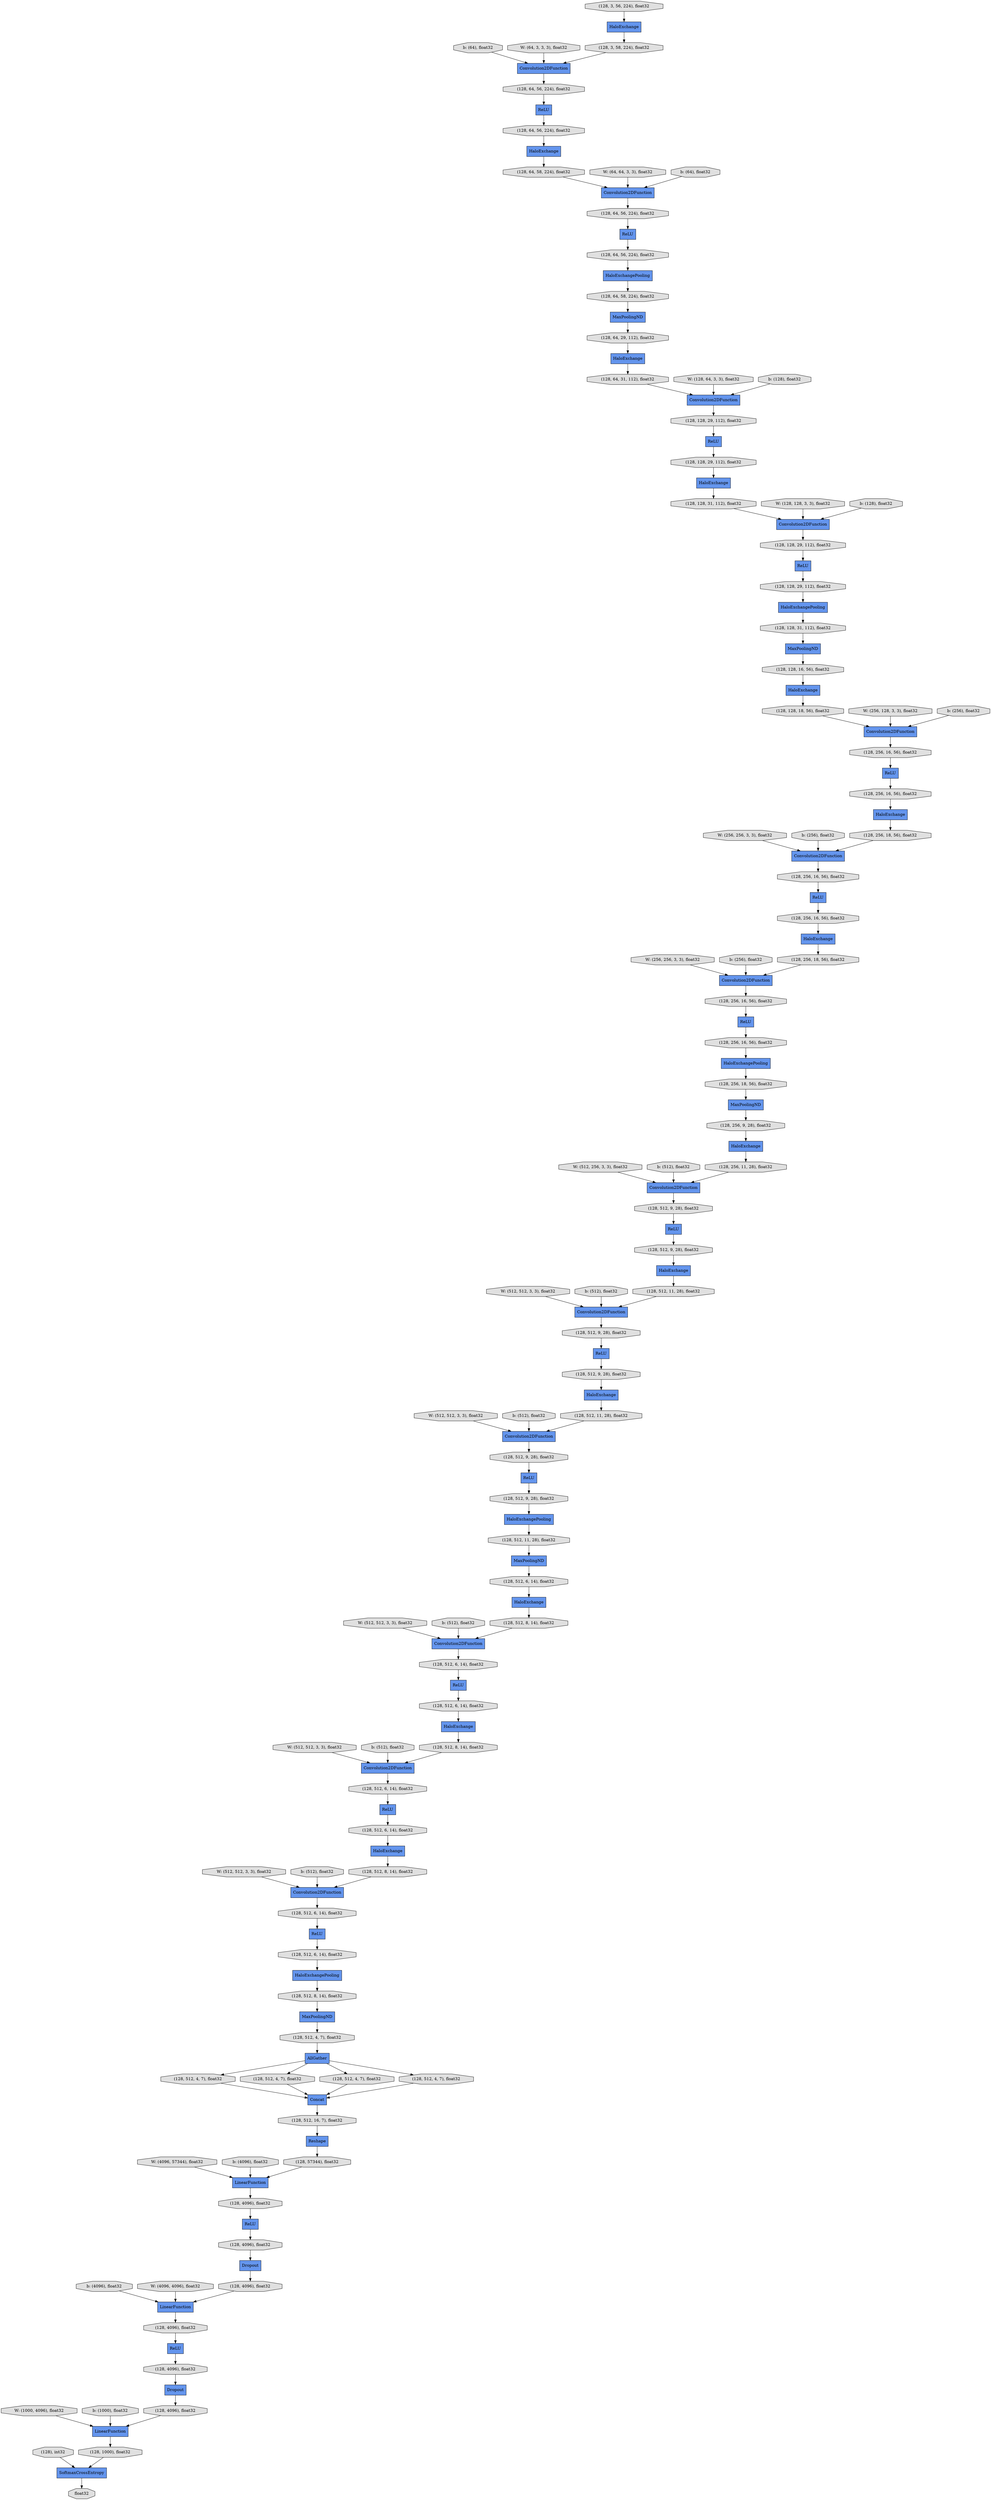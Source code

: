digraph graphname{rankdir=TB;47389943128144 [label="HaloExchange",shape="record",fillcolor="#6495ED",style="filled"];47389991526480 [label="(128, 64, 56, 224), float32",shape="octagon",fillcolor="#E0E0E0",style="filled"];47389991485584 [label="(128, 512, 6, 14), float32",shape="octagon",fillcolor="#E0E0E0",style="filled"];47389943128208 [label="Convolution2DFunction",shape="record",fillcolor="#6495ED",style="filled"];47389991526544 [label="Convolution2DFunction",shape="record",fillcolor="#6495ED",style="filled"];47387797979280 [label="b: (64), float32",shape="octagon",fillcolor="#E0E0E0",style="filled"];47389991485648 [label="(128, 256, 18, 56), float32",shape="octagon",fillcolor="#E0E0E0",style="filled"];47389943128272 [label="Convolution2DFunction",shape="record",fillcolor="#6495ED",style="filled"];47389991526608 [label="(128, 64, 29, 112), float32",shape="octagon",fillcolor="#E0E0E0",style="filled"];47389991485712 [label="(128, 512, 9, 28), float32",shape="octagon",fillcolor="#E0E0E0",style="filled"];47387791106320 [label="W: (64, 3, 3, 3), float32",shape="octagon",fillcolor="#E0E0E0",style="filled"];47389943128400 [label="ReLU",shape="record",fillcolor="#6495ED",style="filled"];47389991526736 [label="(128, 64, 56, 224), float32",shape="octagon",fillcolor="#E0E0E0",style="filled"];47389991526800 [label="HaloExchangePooling",shape="record",fillcolor="#6495ED",style="filled"];47389939286480 [label="MaxPoolingND",shape="record",fillcolor="#6495ED",style="filled"];47389991485968 [label="HaloExchange",shape="record",fillcolor="#6495ED",style="filled"];47389943128592 [label="(128, 128, 29, 112), float32",shape="octagon",fillcolor="#E0E0E0",style="filled"];47389992092304 [label="AllGather",shape="record",fillcolor="#6495ED",style="filled"];47389991486096 [label="(128, 256, 11, 28), float32",shape="octagon",fillcolor="#E0E0E0",style="filled"];47389992092368 [label="(128, 512, 6, 14), float32",shape="octagon",fillcolor="#E0E0E0",style="filled"];47389943128784 [label="(128, 128, 16, 56), float32",shape="octagon",fillcolor="#E0E0E0",style="filled"];47389992092432 [label="Concat",shape="record",fillcolor="#6495ED",style="filled"];47389943128848 [label="Convolution2DFunction",shape="record",fillcolor="#6495ED",style="filled"];47389991527184 [label="(128, 64, 58, 224), float32",shape="octagon",fillcolor="#E0E0E0",style="filled"];47389991486288 [label="(128, 512, 11, 28), float32",shape="octagon",fillcolor="#E0E0E0",style="filled"];47389943128912 [label="HaloExchangePooling",shape="record",fillcolor="#6495ED",style="filled"];47389991527248 [label="HaloExchange",shape="record",fillcolor="#6495ED",style="filled"];47389991486352 [label="MaxPoolingND",shape="record",fillcolor="#6495ED",style="filled"];47389943128976 [label="(128, 128, 29, 112), float32",shape="octagon",fillcolor="#E0E0E0",style="filled"];47388046173136 [label="Reshape",shape="record",fillcolor="#6495ED",style="filled"];47389991527376 [label="ReLU",shape="record",fillcolor="#6495ED",style="filled"];47388046173200 [label="Convolution2DFunction",shape="record",fillcolor="#6495ED",style="filled"];47389991486544 [label="HaloExchange",shape="record",fillcolor="#6495ED",style="filled"];47389943129168 [label="(128, 128, 18, 56), float32",shape="octagon",fillcolor="#E0E0E0",style="filled"];47389991527568 [label="(128, 64, 56, 224), float32",shape="octagon",fillcolor="#E0E0E0",style="filled"];47389943129296 [label="(128, 256, 18, 56), float32",shape="octagon",fillcolor="#E0E0E0",style="filled"];47389992092944 [label="(128, 512, 6, 14), float32",shape="octagon",fillcolor="#E0E0E0",style="filled"];47389991486736 [label="HaloExchangePooling",shape="record",fillcolor="#6495ED",style="filled"];47389943129360 [label="HaloExchange",shape="record",fillcolor="#6495ED",style="filled"];47389991527696 [label="Convolution2DFunction",shape="record",fillcolor="#6495ED",style="filled"];47389992093008 [label="(128, 512, 4, 7), float32",shape="octagon",fillcolor="#E0E0E0",style="filled"];47389943129424 [label="(128, 256, 16, 56), float32",shape="octagon",fillcolor="#E0E0E0",style="filled"];47389991486864 [label="(128, 512, 9, 28), float32",shape="octagon",fillcolor="#E0E0E0",style="filled"];47389943129488 [label="ReLU",shape="record",fillcolor="#6495ED",style="filled"];47389991527824 [label="ReLU",shape="record",fillcolor="#6495ED",style="filled"];47389992093136 [label="(128, 512, 8, 14), float32",shape="octagon",fillcolor="#E0E0E0",style="filled"];47389991486928 [label="(128, 512, 9, 28), float32",shape="octagon",fillcolor="#E0E0E0",style="filled"];47389991527888 [label="(128, 3, 58, 224), float32",shape="octagon",fillcolor="#E0E0E0",style="filled"];47389943129680 [label="(128, 128, 31, 112), float32",shape="octagon",fillcolor="#E0E0E0",style="filled"];47389991528080 [label="(128, 64, 58, 224), float32",shape="octagon",fillcolor="#E0E0E0",style="filled"];47389992093392 [label="(128, 512, 6, 14), float32",shape="octagon",fillcolor="#E0E0E0",style="filled"];47388046173904 [label="HaloExchange",shape="record",fillcolor="#6495ED",style="filled"];47389943129872 [label="(128, 64, 31, 112), float32",shape="octagon",fillcolor="#E0E0E0",style="filled"];47389991487312 [label="ReLU",shape="record",fillcolor="#6495ED",style="filled"];47389943129936 [label="HaloExchange",shape="record",fillcolor="#6495ED",style="filled"];47388046174032 [label="HaloExchange",shape="record",fillcolor="#6495ED",style="filled"];47389991528272 [label="(128, 64, 56, 224), float32",shape="octagon",fillcolor="#E0E0E0",style="filled"];47389943105424 [label="(128, 512, 6, 14), float32",shape="octagon",fillcolor="#E0E0E0",style="filled"];47389943130000 [label="ReLU",shape="record",fillcolor="#6495ED",style="filled"];47389991487440 [label="(128, 512, 11, 28), float32",shape="octagon",fillcolor="#E0E0E0",style="filled"];47389943130064 [label="ReLU",shape="record",fillcolor="#6495ED",style="filled"];47389991487504 [label="(128, 256, 9, 28), float32",shape="octagon",fillcolor="#E0E0E0",style="filled"];47389943130128 [label="(128, 256, 16, 56), float32",shape="octagon",fillcolor="#E0E0E0",style="filled"];47389991528464 [label="MaxPoolingND",shape="record",fillcolor="#6495ED",style="filled"];47389943105744 [label="Convolution2DFunction",shape="record",fillcolor="#6495ED",style="filled"];47389943130320 [label="MaxPoolingND",shape="record",fillcolor="#6495ED",style="filled"];47389991487824 [label="ReLU",shape="record",fillcolor="#6495ED",style="filled"];47389943130448 [label="(128, 128, 29, 112), float32",shape="octagon",fillcolor="#E0E0E0",style="filled"];47389992094096 [label="MaxPoolingND",shape="record",fillcolor="#6495ED",style="filled"];47389943105936 [label="(128, 512, 8, 14), float32",shape="octagon",fillcolor="#E0E0E0",style="filled"];47389991528848 [label="HaloExchange",shape="record",fillcolor="#6495ED",style="filled"];47389943130512 [label="(128, 128, 31, 112), float32",shape="octagon",fillcolor="#E0E0E0",style="filled"];47389992094160 [label="(128, 512, 6, 14), float32",shape="octagon",fillcolor="#E0E0E0",style="filled"];47389991487952 [label="HaloExchange",shape="record",fillcolor="#6495ED",style="filled"];47389991488016 [label="(128, 256, 16, 56), float32",shape="octagon",fillcolor="#E0E0E0",style="filled"];47389943130640 [label="Convolution2DFunction",shape="record",fillcolor="#6495ED",style="filled"];47389943130704 [label="ReLU",shape="record",fillcolor="#6495ED",style="filled"];47389992094352 [label="ReLU",shape="record",fillcolor="#6495ED",style="filled"];47389991488272 [label="Convolution2DFunction",shape="record",fillcolor="#6495ED",style="filled"];47389943130896 [label="(128, 256, 16, 56), float32",shape="octagon",fillcolor="#E0E0E0",style="filled"];47389991488400 [label="(128, 512, 9, 28), float32",shape="octagon",fillcolor="#E0E0E0",style="filled"];47389943131024 [label="(128, 128, 29, 112), float32",shape="octagon",fillcolor="#E0E0E0",style="filled"];47389992094736 [label="(128, 512, 8, 14), float32",shape="octagon",fillcolor="#E0E0E0",style="filled"];47389943106576 [label="(128, 512, 8, 14), float32",shape="octagon",fillcolor="#E0E0E0",style="filled"];47389991488528 [label="ReLU",shape="record",fillcolor="#6495ED",style="filled"];47389943131216 [label="(128, 256, 16, 56), float32",shape="octagon",fillcolor="#E0E0E0",style="filled"];47389943106832 [label="Convolution2DFunction",shape="record",fillcolor="#6495ED",style="filled"];47389943131408 [label="(128, 256, 16, 56), float32",shape="octagon",fillcolor="#E0E0E0",style="filled"];47389991488848 [label="(128, 512, 11, 28), float32",shape="octagon",fillcolor="#E0E0E0",style="filled"];47389992021328 [label="HaloExchangePooling",shape="record",fillcolor="#6495ED",style="filled"];47389991488976 [label="(128, 512, 9, 28), float32",shape="octagon",fillcolor="#E0E0E0",style="filled"];47389943107088 [label="ReLU",shape="record",fillcolor="#6495ED",style="filled"];47389943131664 [label="Convolution2DFunction",shape="record",fillcolor="#6495ED",style="filled"];47389943107152 [label="HaloExchangePooling",shape="record",fillcolor="#6495ED",style="filled"];47389992095376 [label="(128, 512, 4, 7), float32",shape="octagon",fillcolor="#E0E0E0",style="filled"];47389991489168 [label="Convolution2DFunction",shape="record",fillcolor="#6495ED",style="filled"];47389943131792 [label="(128, 256, 18, 56), float32",shape="octagon",fillcolor="#E0E0E0",style="filled"];47389943107280 [label="(128, 512, 6, 14), float32",shape="octagon",fillcolor="#E0E0E0",style="filled"];47389991489232 [label="(128, 512, 9, 28), float32",shape="octagon",fillcolor="#E0E0E0",style="filled"];47389992095568 [label="(128, 512, 4, 7), float32",shape="octagon",fillcolor="#E0E0E0",style="filled"];47389943107472 [label="HaloExchange",shape="record",fillcolor="#6495ED",style="filled"];47389943132048 [label="HaloExchange",shape="record",fillcolor="#6495ED",style="filled"];47388046045264 [label="W: (128, 128, 3, 3), float32",shape="octagon",fillcolor="#E0E0E0",style="filled"];47388046069904 [label="b: (4096), float32",shape="octagon",fillcolor="#E0E0E0",style="filled"];47389991579792 [label="HaloExchange",shape="record",fillcolor="#6495ED",style="filled"];47389998969040 [label="(128, 512, 4, 7), float32",shape="octagon",fillcolor="#E0E0E0",style="filled"];47389998985488 [label="(128, 4096), float32",shape="octagon",fillcolor="#E0E0E0",style="filled"];47388046061840 [label="W: (512, 512, 3, 3), float32",shape="octagon",fillcolor="#E0E0E0",style="filled"];47388046070224 [label="W: (1000, 4096), float32",shape="octagon",fillcolor="#E0E0E0",style="filled"];47389998969296 [label="(128, 512, 4, 7), float32",shape="octagon",fillcolor="#E0E0E0",style="filled"];47388046045648 [label="b: (128), float32",shape="octagon",fillcolor="#E0E0E0",style="filled"];47389998969360 [label="(128), int32",shape="octagon",fillcolor="#E0E0E0",style="filled"];47389998985808 [label="(128, 1000), float32",shape="octagon",fillcolor="#E0E0E0",style="filled"];47388046062224 [label="b: (512), float32",shape="octagon",fillcolor="#E0E0E0",style="filled"];47389998969616 [label="ReLU",shape="record",fillcolor="#6495ED",style="filled"];47388046045968 [label="W: (256, 128, 3, 3), float32",shape="octagon",fillcolor="#E0E0E0",style="filled"];47389991654160 [label="ReLU",shape="record",fillcolor="#6495ED",style="filled"];47388046070608 [label="b: (1000), float32",shape="octagon",fillcolor="#E0E0E0",style="filled"];47389998969680 [label="(128, 512, 16, 7), float32",shape="octagon",fillcolor="#E0E0E0",style="filled"];47389998969808 [label="LinearFunction",shape="record",fillcolor="#6495ED",style="filled"];47388046062544 [label="W: (512, 512, 3, 3), float32",shape="octagon",fillcolor="#E0E0E0",style="filled"];47389998986256 [label="float32",shape="octagon",fillcolor="#E0E0E0",style="filled"];47389998969936 [label="Dropout",shape="record",fillcolor="#6495ED",style="filled"];47388046046352 [label="b: (256), float32",shape="octagon",fillcolor="#E0E0E0",style="filled"];47387793429776 [label="ReLU",shape="record",fillcolor="#6495ED",style="filled"];47388046062928 [label="b: (512), float32",shape="octagon",fillcolor="#E0E0E0",style="filled"];47388046046672 [label="W: (256, 256, 3, 3), float32",shape="octagon",fillcolor="#E0E0E0",style="filled"];47388046063248 [label="W: (512, 512, 3, 3), float32",shape="octagon",fillcolor="#E0E0E0",style="filled"];47389998970640 [label="(128, 57344), float32",shape="octagon",fillcolor="#E0E0E0",style="filled"];47388046047056 [label="b: (256), float32",shape="octagon",fillcolor="#E0E0E0",style="filled"];47388046063632 [label="b: (512), float32",shape="octagon",fillcolor="#E0E0E0",style="filled"];47388046047376 [label="W: (256, 256, 3, 3), float32",shape="octagon",fillcolor="#E0E0E0",style="filled"];47389998971216 [label="(128, 4096), float32",shape="octagon",fillcolor="#E0E0E0",style="filled"];47388046063952 [label="W: (512, 512, 3, 3), float32",shape="octagon",fillcolor="#E0E0E0",style="filled"];47389998971280 [label="LinearFunction",shape="record",fillcolor="#6495ED",style="filled"];47389998971344 [label="(128, 4096), float32",shape="octagon",fillcolor="#E0E0E0",style="filled"];47388046047760 [label="b: (256), float32",shape="octagon",fillcolor="#E0E0E0",style="filled"];47388046064336 [label="b: (512), float32",shape="octagon",fillcolor="#E0E0E0",style="filled"];47388045957904 [label="W: (64, 64, 3, 3), float32",shape="octagon",fillcolor="#E0E0E0",style="filled"];47388046048080 [label="W: (512, 256, 3, 3), float32",shape="octagon",fillcolor="#E0E0E0",style="filled"];47388046064656 [label="W: (4096, 57344), float32",shape="octagon",fillcolor="#E0E0E0",style="filled"];47389998971984 [label="(128, 4096), float32",shape="octagon",fillcolor="#E0E0E0",style="filled"];47388045958224 [label="b: (64), float32",shape="octagon",fillcolor="#E0E0E0",style="filled"];47388046048464 [label="b: (512), float32",shape="octagon",fillcolor="#E0E0E0",style="filled"];47389998972240 [label="Dropout",shape="record",fillcolor="#6495ED",style="filled"];47388046064976 [label="b: (4096), float32",shape="octagon",fillcolor="#E0E0E0",style="filled"];47389998972304 [label="(128, 4096), float32",shape="octagon",fillcolor="#E0E0E0",style="filled"];47388045958544 [label="W: (128, 64, 3, 3), float32",shape="octagon",fillcolor="#E0E0E0",style="filled"];47388046048784 [label="W: (512, 512, 3, 3), float32",shape="octagon",fillcolor="#E0E0E0",style="filled"];47389991755408 [label="SoftmaxCrossEntropy",shape="record",fillcolor="#6495ED",style="filled"];47388046065296 [label="W: (4096, 4096), float32",shape="octagon",fillcolor="#E0E0E0",style="filled"];47389998972624 [label="LinearFunction",shape="record",fillcolor="#6495ED",style="filled"];47388045958864 [label="b: (128), float32",shape="octagon",fillcolor="#E0E0E0",style="filled"];47389991558864 [label="Convolution2DFunction",shape="record",fillcolor="#6495ED",style="filled"];47389998972688 [label="(128, 4096), float32",shape="octagon",fillcolor="#E0E0E0",style="filled"];47389991558928 [label="(128, 3, 56, 224), float32",shape="octagon",fillcolor="#E0E0E0",style="filled"];47388046049168 [label="b: (512), float32",shape="octagon",fillcolor="#E0E0E0",style="filled"];47389943129296 -> 47389943131664;47389998972304 -> 47389998969616;47389991488528 -> 47389943105424;47389991485648 -> 47389943130320;47389943129488 -> 47389943130896;47389991486928 -> 47389943128400;47388046069904 -> 47389998971280;47389992094160 -> 47389943107152;47389992093392 -> 47389991487312;47389991486352 -> 47389991485584;47388046046352 -> 47389943128272;47388046047376 -> 47389943130640;47389992094352 -> 47389998971344;47389992095568 -> 47389992092432;47389998971344 -> 47389998969936;47389991526544 -> 47389943128976;47389943131792 -> 47389943130640;47388046063632 -> 47389943106832;47389943128144 -> 47389943129296;47389943128208 -> 47389991486928;47389943130704 -> 47389991488016;47389992021328 -> 47389991527184;47387793429776 -> 47389991527568;47388045958224 -> 47389991558864;47389991486736 -> 47389991488848;47389991486288 -> 47389943128848;47388046045968 -> 47389943128272;47389943130512 -> 47389991526544;47389991526608 -> 47388046174032;47388046062544 -> 47389991488272;47388046045264 -> 47389991526544;47388046061840 -> 47389991489168;47389943129360 -> 47389991486096;47388046045648 -> 47389991526544;47389998971280 -> 47389998972304;47389943130448 -> 47389991527376;47389998972688 -> 47389998972240;47389991489168 -> 47389991485712;47389992094096 -> 47389992093008;47388046063952 -> 47389943105744;47389943130064 -> 47389943131216;47389991558864 -> 47389991528272;47389991487824 -> 47389991486864;47389943131664 -> 47389943129424;47389998969936 -> 47389998971984;47389943105424 -> 47389991486544;47389998972624 -> 47389998985808;47388046062224 -> 47389991489168;47389998971216 -> 47389992094352;47389998969040 -> 47389992092432;47388045958864 -> 47389991527696;47388046070224 -> 47389998972624;47389998972240 -> 47389998985488;47389991488976 -> 47389943130000;47389943130128 -> 47389943130064;47389943128912 -> 47389991485648;47389991488016 -> 47389943128912;47389991485968 -> 47389943105936;47387797979280 -> 47388046173200;47389991558928 -> 47389991579792;47389991528848 -> 47389943129168;47389943128784 -> 47389991528848;47388046064976 -> 47389998969808;47389991487504 -> 47389943129360;47388046046672 -> 47389943131664;47389992093136 -> 47389943105744;47389943132048 -> 47389991486288;47388046070608 -> 47389998972624;47389943107472 -> 47389992093136;47389943129424 -> 47389943129488;47389991528080 -> 47389991558864;47389943130640 -> 47389943131408;47389991527824 -> 47389943131024;47389943130896 -> 47389943129936;47388046173200 -> 47389991526480;47389992095376 -> 47389992092432;47389943107088 -> 47389992094160;47388046065296 -> 47389998971280;47388046047760 -> 47389943130640;47389992092304 -> 47389998969040;47389943107280 -> 47389991488528;47389943128400 -> 47389991488400;47389991526480 -> 47387793429776;47389943106576 -> 47389943106832;47389943129936 -> 47389943131792;47389991489232 -> 47389991487952;47389939286480 -> 47389991526608;47389991487312 -> 47389992092944;47389991486544 -> 47389943106576;47389943129872 -> 47389991527696;47389992092368 -> 47389943107088;47389991755408 -> 47389998986256;47389991485584 -> 47389991485968;47388046047056 -> 47389943131664;47389943128976 -> 47389991527824;47389992092432 -> 47389998969680;47389992092304 -> 47389998969296;47389991527376 -> 47389943128592;47389991527696 -> 47389943130448;47389943107152 -> 47389992094736;47388046173136 -> 47389998970640;47389991488848 -> 47389991486352;47389943128592 -> 47389991527248;47389943105936 -> 47389991488272;47389991526736 -> 47389992021328;47389943129168 -> 47389943128272;47389991579792 -> 47389991527888;47389998969360 -> 47389991755408;47388046063248 -> 47389943106832;47389991488272 -> 47389943107280;47388046062928 -> 47389991488272;47388045957904 -> 47389991558864;47389943128272 -> 47389943130128;47389992094736 -> 47389992094096;47389991486864 -> 47389991486736;47388046049168 -> 47389943128848;47389992092304 -> 47389992095568;47389943128848 -> 47389991488976;47389998969808 -> 47389998971216;47389943131024 -> 47389991526800;47389992092944 -> 47389943107472;47389943129680 -> 47389991528464;47388046174032 -> 47389943129872;47388046173904 -> 47389991528080;47389998969616 -> 47389998972688;47389998985808 -> 47389991755408;47389991527248 -> 47389943130512;47389991527568 -> 47388046173904;47389991487952 -> 47389991487440;47389998970640 -> 47389998969808;47388046048784 -> 47389943128848;47389991486096 -> 47389943128208;47387791106320 -> 47388046173200;47389991654160 -> 47389991526736;47389998969296 -> 47389992092432;47389943105744 -> 47389992092368;47388046064336 -> 47389943105744;47389991528464 -> 47389943128784;47389991526800 -> 47389943129680;47389991527184 -> 47389939286480;47389992092304 -> 47389992095376;47389943130000 -> 47389991489232;47388046048080 -> 47389943128208;47388046064656 -> 47389998969808;47389943106832 -> 47389992093392;47388046048464 -> 47389943128208;47389991528272 -> 47389991654160;47389991487440 -> 47389991489168;47389991488400 -> 47389943132048;47389943130320 -> 47389991487504;47389943131408 -> 47389943130704;47389943131216 -> 47389943128144;47388045958544 -> 47389991527696;47389998969680 -> 47388046173136;47389998971984 -> 47389998971280;47389992093008 -> 47389992092304;47389991485712 -> 47389991487824;47389991527888 -> 47388046173200;47389998985488 -> 47389998972624;}